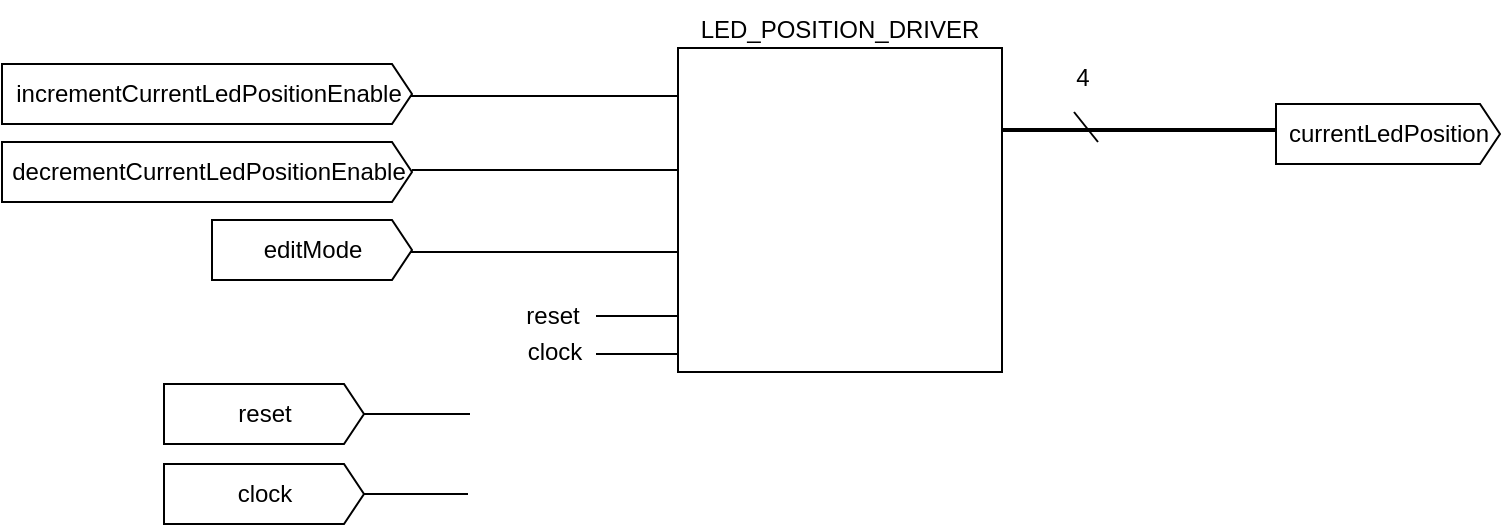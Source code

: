 <mxfile version="21.0.2" type="google"><diagram name="Page-1" id="zNvY1Q-mkukfnYkPsvm0"><mxGraphModel grid="1" page="1" gridSize="1" guides="1" tooltips="1" connect="1" arrows="1" fold="1" pageScale="1" pageWidth="1100" pageHeight="850" background="none" math="0" shadow="0"><root><mxCell id="0"/><mxCell id="1" parent="0"/><mxCell id="ti_yVKyVfyk7ufe0vYCp-46" value="" style="line;strokeWidth=2;html=1;" vertex="1" parent="1"><mxGeometry x="500" y="255" width="161" height="10" as="geometry"/></mxCell><mxCell id="sxkvKhOSrN93qHUiDIvT-2" value="currentLedPosition" style="html=1;shadow=0;dashed=0;align=center;verticalAlign=middle;shape=mxgraph.arrows2.arrow;dy=0;dx=10;notch=0;" vertex="1" parent="1"><mxGeometry x="660" y="247" width="112" height="30" as="geometry"/></mxCell><mxCell id="sxkvKhOSrN93qHUiDIvT-8" value="4" style="text;html=1;align=center;verticalAlign=middle;resizable=0;points=[];autosize=1;strokeColor=none;fillColor=none;" vertex="1" parent="1"><mxGeometry x="550" y="220" width="26" height="27" as="geometry"/></mxCell><mxCell id="sxkvKhOSrN93qHUiDIvT-11" value="" style="endArrow=none;html=1;rounded=0;strokeWidth=1;" edge="1" parent="1"><mxGeometry width="50" height="50" relative="1" as="geometry"><mxPoint x="571" y="266" as="sourcePoint"/><mxPoint x="559" y="251" as="targetPoint"/></mxGeometry></mxCell><mxCell id="sxkvKhOSrN93qHUiDIvT-12" value="LED_POSITION_DRIVER" style="text;html=1;strokeColor=none;fillColor=none;align=center;verticalAlign=middle;whiteSpace=wrap;rounded=0;" vertex="1" parent="1"><mxGeometry x="412" y="195" width="60" height="30" as="geometry"/></mxCell><mxCell id="e0EN-oeaOGEpnS7CPemX-3" style="edgeStyle=orthogonalEdgeStyle;rounded=0;orthogonalLoop=1;jettySize=auto;html=1;exitX=1;exitY=0.5;exitDx=0;exitDy=0;exitPerimeter=0;endArrow=none;endFill=0;" edge="1" parent="1" source="e0EN-oeaOGEpnS7CPemX-1"><mxGeometry relative="1" as="geometry"><mxPoint x="257" y="402" as="targetPoint"/></mxGeometry></mxCell><mxCell id="e0EN-oeaOGEpnS7CPemX-1" value="reset" style="html=1;shadow=0;dashed=0;align=center;verticalAlign=middle;shape=mxgraph.arrows2.arrow;dy=0;dx=10;notch=0;" vertex="1" parent="1"><mxGeometry x="104" y="387" width="100" height="30" as="geometry"/></mxCell><mxCell id="e0EN-oeaOGEpnS7CPemX-4" style="edgeStyle=orthogonalEdgeStyle;rounded=0;orthogonalLoop=1;jettySize=auto;html=1;exitX=1;exitY=0.5;exitDx=0;exitDy=0;exitPerimeter=0;endArrow=none;endFill=0;" edge="1" parent="1" source="e0EN-oeaOGEpnS7CPemX-2"><mxGeometry relative="1" as="geometry"><mxPoint x="256" y="442" as="targetPoint"/></mxGeometry></mxCell><mxCell id="e0EN-oeaOGEpnS7CPemX-2" value="clock" style="html=1;shadow=0;dashed=0;align=center;verticalAlign=middle;shape=mxgraph.arrows2.arrow;dy=0;dx=10;notch=0;" vertex="1" parent="1"><mxGeometry x="104" y="427" width="100" height="30" as="geometry"/></mxCell><mxCell id="e0EN-oeaOGEpnS7CPemX-5" style="edgeStyle=orthogonalEdgeStyle;rounded=0;orthogonalLoop=1;jettySize=auto;html=1;exitX=1;exitY=0.5;exitDx=0;exitDy=0;exitPerimeter=0;endArrow=none;endFill=0;" edge="1" parent="1"><mxGeometry relative="1" as="geometry"><mxPoint x="373" y="353" as="targetPoint"/><mxPoint x="320" y="353" as="sourcePoint"/></mxGeometry></mxCell><mxCell id="e0EN-oeaOGEpnS7CPemX-6" value="reset" style="text;html=1;align=center;verticalAlign=middle;resizable=0;points=[];autosize=1;strokeColor=none;fillColor=none;" vertex="1" parent="1"><mxGeometry x="275" y="339" width="46" height="27" as="geometry"/></mxCell><mxCell id="e0EN-oeaOGEpnS7CPemX-7" style="edgeStyle=orthogonalEdgeStyle;rounded=0;orthogonalLoop=1;jettySize=auto;html=1;exitX=1;exitY=0.5;exitDx=0;exitDy=0;exitPerimeter=0;endArrow=none;endFill=0;" edge="1" parent="1"><mxGeometry relative="1" as="geometry"><mxPoint x="373" y="372" as="targetPoint"/><mxPoint x="320" y="372" as="sourcePoint"/></mxGeometry></mxCell><mxCell id="e0EN-oeaOGEpnS7CPemX-8" value="clock" style="text;html=1;align=center;verticalAlign=middle;resizable=0;points=[];autosize=1;strokeColor=none;fillColor=none;" vertex="1" parent="1"><mxGeometry x="276" y="357" width="46" height="27" as="geometry"/></mxCell><mxCell id="e0EN-oeaOGEpnS7CPemX-11" value="" style="line;strokeWidth=1;html=1;" vertex="1" parent="1"><mxGeometry x="226" y="238" width="161" height="10" as="geometry"/></mxCell><mxCell id="e0EN-oeaOGEpnS7CPemX-12" value="" style="line;strokeWidth=1;html=1;" vertex="1" parent="1"><mxGeometry x="228" y="275" width="161" height="10" as="geometry"/></mxCell><mxCell id="e0EN-oeaOGEpnS7CPemX-13" value="" style="line;strokeWidth=1;html=1;" vertex="1" parent="1"><mxGeometry x="225" y="316" width="161" height="10" as="geometry"/></mxCell><mxCell id="ftaxgc9b8qG_yVkUSLVN-12" value="" style="whiteSpace=wrap;html=1;aspect=fixed;" vertex="1" parent="1"><mxGeometry x="361" y="219" width="162" height="162" as="geometry"/></mxCell><mxCell id="ftaxgc9b8qG_yVkUSLVN-4" value="incrementCurrentLedPositionEnable" style="html=1;shadow=0;dashed=0;align=center;verticalAlign=middle;shape=mxgraph.arrows2.arrow;dy=0;dx=10;notch=0;" vertex="1" parent="1"><mxGeometry x="23" y="227" width="205" height="30" as="geometry"/></mxCell><mxCell id="e0EN-oeaOGEpnS7CPemX-9" value="decrementCurrentLedPositionEnable" style="html=1;shadow=0;dashed=0;align=center;verticalAlign=middle;shape=mxgraph.arrows2.arrow;dy=0;dx=10;notch=0;" vertex="1" parent="1"><mxGeometry x="23" y="266" width="205" height="30" as="geometry"/></mxCell><mxCell id="e0EN-oeaOGEpnS7CPemX-10" value="editMode" style="html=1;shadow=0;dashed=0;align=center;verticalAlign=middle;shape=mxgraph.arrows2.arrow;dy=0;dx=10;notch=0;" vertex="1" parent="1"><mxGeometry x="128" y="305" width="100" height="30" as="geometry"/></mxCell></root></mxGraphModel></diagram></mxfile>